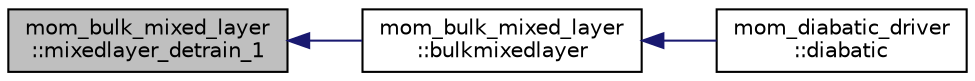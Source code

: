 digraph "mom_bulk_mixed_layer::mixedlayer_detrain_1"
{
 // INTERACTIVE_SVG=YES
  edge [fontname="Helvetica",fontsize="10",labelfontname="Helvetica",labelfontsize="10"];
  node [fontname="Helvetica",fontsize="10",shape=record];
  rankdir="LR";
  Node45 [label="mom_bulk_mixed_layer\l::mixedlayer_detrain_1",height=0.2,width=0.4,color="black", fillcolor="grey75", style="filled", fontcolor="black"];
  Node45 -> Node46 [dir="back",color="midnightblue",fontsize="10",style="solid",fontname="Helvetica"];
  Node46 [label="mom_bulk_mixed_layer\l::bulkmixedlayer",height=0.2,width=0.4,color="black", fillcolor="white", style="filled",URL="$namespacemom__bulk__mixed__layer.html#af4ea9156c3759dd0328f0f994fe64e71",tooltip="This subroutine partially steps the bulk mixed layer model. The following processes are executed..."];
  Node46 -> Node47 [dir="back",color="midnightblue",fontsize="10",style="solid",fontname="Helvetica"];
  Node47 [label="mom_diabatic_driver\l::diabatic",height=0.2,width=0.4,color="black", fillcolor="white", style="filled",URL="$namespacemom__diabatic__driver.html#af76fe90c618a04d7806bc53fe0f7a2a7",tooltip="This subroutine imposes the diapycnal mass fluxes and the accompanying diapycnal advection of momentu..."];
}
